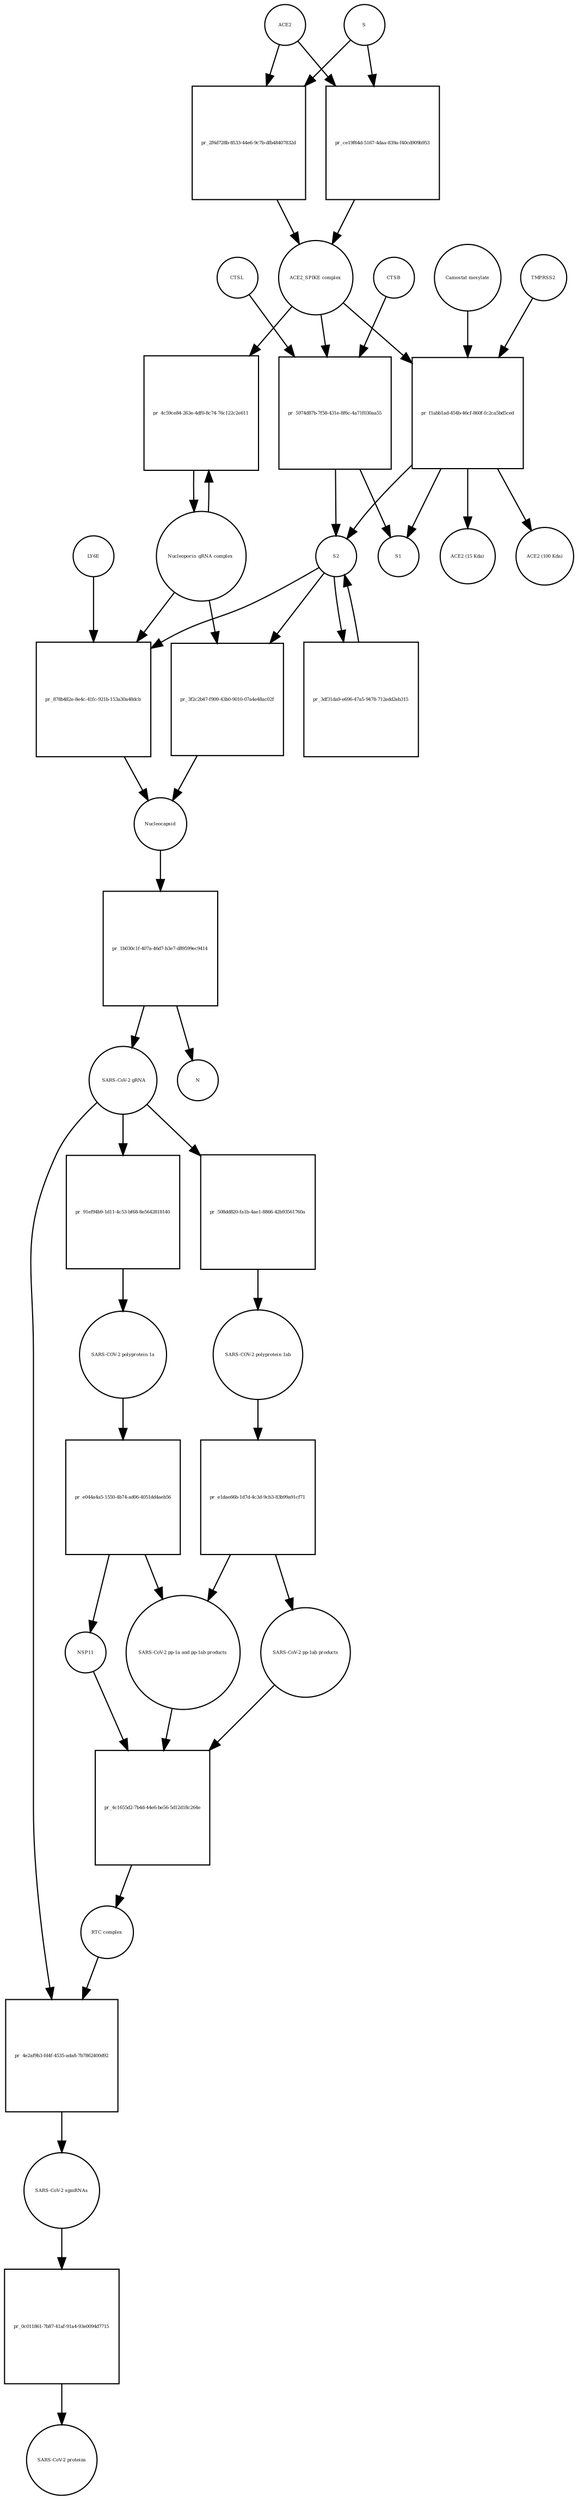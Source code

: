 strict digraph  {
ACE2 [annotation="", bipartite=0, cls=macromolecule, fontsize=4, label=ACE2, shape=circle];
"pr_2f6d728b-8533-44e6-9c7b-dfb48407832d" [annotation="", bipartite=1, cls=process, fontsize=4, label="pr_2f6d728b-8533-44e6-9c7b-dfb48407832d", shape=square];
"ACE2_SPIKE complex" [annotation="", bipartite=0, cls=complex, fontsize=4, label="ACE2_SPIKE complex", shape=circle];
S [annotation="", bipartite=0, cls="macromolecule multimer", fontsize=4, label=S, shape=circle];
"Nucleoporin_gRNA complex " [annotation="", bipartite=0, cls=complex, fontsize=4, label="Nucleoporin_gRNA complex ", shape=circle];
"pr_4c59ce84-263e-4df0-8c74-76c122c2e611" [annotation="", bipartite=1, cls=process, fontsize=4, label="pr_4c59ce84-263e-4df0-8c74-76c122c2e611", shape=square];
"pr_5974d87b-7f58-431e-8f6c-4a71f030aa55" [annotation="", bipartite=1, cls=process, fontsize=4, label="pr_5974d87b-7f58-431e-8f6c-4a71f030aa55", shape=square];
S2 [annotation="", bipartite=0, cls=macromolecule, fontsize=4, label=S2, shape=circle];
CTSB [annotation="", bipartite=0, cls=macromolecule, fontsize=4, label=CTSB, shape=circle];
CTSL [annotation="", bipartite=0, cls=macromolecule, fontsize=4, label=CTSL, shape=circle];
S1 [annotation="", bipartite=0, cls=macromolecule, fontsize=4, label=S1, shape=circle];
"pr_f1abb1ad-454b-46cf-860f-fc2ca5bd5ced" [annotation="", bipartite=1, cls=process, fontsize=4, label="pr_f1abb1ad-454b-46cf-860f-fc2ca5bd5ced", shape=square];
TMPRSS2 [annotation="", bipartite=0, cls=macromolecule, fontsize=4, label=TMPRSS2, shape=circle];
"Camostat mesylate" [annotation="urn_miriam_pubchem.compound_2536", bipartite=0, cls="simple chemical", fontsize=4, label="Camostat mesylate", shape=circle];
"ACE2 (15 Kda)" [annotation="", bipartite=0, cls=macromolecule, fontsize=4, label="ACE2 (15 Kda)", shape=circle];
"ACE2 (100 Kda)" [annotation="", bipartite=0, cls=macromolecule, fontsize=4, label="ACE2 (100 Kda)", shape=circle];
"pr_ce19f64d-5167-4daa-839a-f40cd909b953" [annotation="", bipartite=1, cls=process, fontsize=4, label="pr_ce19f64d-5167-4daa-839a-f40cd909b953", shape=square];
"pr_878b482e-8e4c-41fc-921b-153a30a48dcb" [annotation="", bipartite=1, cls=process, fontsize=4, label="pr_878b482e-8e4c-41fc-921b-153a30a48dcb", shape=square];
Nucleocapsid [annotation="", bipartite=0, cls=complex, fontsize=4, label=Nucleocapsid, shape=circle];
LY6E [annotation="", bipartite=0, cls=macromolecule, fontsize=4, label=LY6E, shape=circle];
"pr_3df31da9-e696-47a5-9478-712edd2eb315" [annotation="", bipartite=1, cls=process, fontsize=4, label="pr_3df31da9-e696-47a5-9478-712edd2eb315", shape=square];
"pr_3f2c2b47-f909-43b0-9010-07a4e48ac02f" [annotation="", bipartite=1, cls=process, fontsize=4, label="pr_3f2c2b47-f909-43b0-9010-07a4e48ac02f", shape=square];
" SARS-CoV-2 gRNA" [annotation="", bipartite=0, cls="nucleic acid feature", fontsize=4, label=" SARS-CoV-2 gRNA", shape=circle];
"pr_508dd820-fa1b-4ae1-8866-42b93561760a" [annotation="", bipartite=1, cls=process, fontsize=4, label="pr_508dd820-fa1b-4ae1-8866-42b93561760a", shape=square];
"SARS-COV-2 polyprotein 1ab" [annotation="", bipartite=0, cls=macromolecule, fontsize=4, label="SARS-COV-2 polyprotein 1ab", shape=circle];
"pr_1b030c1f-407a-46d7-b3e7-d89599ec9414" [annotation="", bipartite=1, cls=process, fontsize=4, label="pr_1b030c1f-407a-46d7-b3e7-d89599ec9414", shape=square];
N [annotation="", bipartite=0, cls=macromolecule, fontsize=4, label=N, shape=circle];
"pr_4e2af9b3-fd4f-4535-ada8-7b7862400d92" [annotation="", bipartite=1, cls=process, fontsize=4, label="pr_4e2af9b3-fd4f-4535-ada8-7b7862400d92", shape=square];
"SARS-CoV-2 sgmRNAs" [annotation="", bipartite=0, cls=complex, fontsize=4, label="SARS-CoV-2 sgmRNAs", shape=circle];
"RTC complex" [annotation="", bipartite=0, cls=complex, fontsize=4, label="RTC complex", shape=circle];
"pr_0c011861-7b87-41af-91a4-93e0094d7715" [annotation="", bipartite=1, cls=process, fontsize=4, label="pr_0c011861-7b87-41af-91a4-93e0094d7715", shape=square];
"SARS-CoV-2 proteins" [annotation="", bipartite=0, cls=complex, fontsize=4, label="SARS-CoV-2 proteins", shape=circle];
"pr_e1dae66b-1d7d-4c3d-9cb3-83b99a91cf71" [annotation="", bipartite=1, cls=process, fontsize=4, label="pr_e1dae66b-1d7d-4c3d-9cb3-83b99a91cf71", shape=square];
"SARS-CoV-2 pp-1ab products" [annotation="", bipartite=0, cls=complex, fontsize=4, label="SARS-CoV-2 pp-1ab products", shape=circle];
"SARS-CoV-2 pp-1a and pp-1ab products" [annotation="", bipartite=0, cls=complex, fontsize=4, label="SARS-CoV-2 pp-1a and pp-1ab products", shape=circle];
"pr_4c1655d2-7b4d-44e6-be56-5d12d18c264e" [annotation="", bipartite=1, cls=process, fontsize=4, label="pr_4c1655d2-7b4d-44e6-be56-5d12d18c264e", shape=square];
NSP11 [annotation="", bipartite=0, cls=macromolecule, fontsize=4, label=NSP11, shape=circle];
"SARS-COV-2 polyprotein 1a" [annotation="", bipartite=0, cls=macromolecule, fontsize=4, label="SARS-COV-2 polyprotein 1a", shape=circle];
"pr_e044a4a5-1550-4b74-ad06-4051dd4aeb56" [annotation="", bipartite=1, cls=process, fontsize=4, label="pr_e044a4a5-1550-4b74-ad06-4051dd4aeb56", shape=square];
"pr_91ef94b9-1d11-4c53-bf68-8e5642818140" [annotation="", bipartite=1, cls=process, fontsize=4, label="pr_91ef94b9-1d11-4c53-bf68-8e5642818140", shape=square];
ACE2 -> "pr_2f6d728b-8533-44e6-9c7b-dfb48407832d"  [annotation="", interaction_type=consumption];
ACE2 -> "pr_ce19f64d-5167-4daa-839a-f40cd909b953"  [annotation="", interaction_type=consumption];
"pr_2f6d728b-8533-44e6-9c7b-dfb48407832d" -> "ACE2_SPIKE complex"  [annotation="", interaction_type=production];
"ACE2_SPIKE complex" -> "pr_4c59ce84-263e-4df0-8c74-76c122c2e611"  [annotation="urn_miriam_pubmed_32142651|urn_miriam_pubmed_32094589", interaction_type=stimulation];
"ACE2_SPIKE complex" -> "pr_5974d87b-7f58-431e-8f6c-4a71f030aa55"  [annotation="", interaction_type=consumption];
"ACE2_SPIKE complex" -> "pr_f1abb1ad-454b-46cf-860f-fc2ca5bd5ced"  [annotation="", interaction_type=consumption];
S -> "pr_2f6d728b-8533-44e6-9c7b-dfb48407832d"  [annotation="", interaction_type=consumption];
S -> "pr_ce19f64d-5167-4daa-839a-f40cd909b953"  [annotation="", interaction_type=consumption];
"Nucleoporin_gRNA complex " -> "pr_4c59ce84-263e-4df0-8c74-76c122c2e611"  [annotation="", interaction_type=consumption];
"Nucleoporin_gRNA complex " -> "pr_878b482e-8e4c-41fc-921b-153a30a48dcb"  [annotation="", interaction_type=consumption];
"Nucleoporin_gRNA complex " -> "pr_3f2c2b47-f909-43b0-9010-07a4e48ac02f"  [annotation="", interaction_type=consumption];
"pr_4c59ce84-263e-4df0-8c74-76c122c2e611" -> "Nucleoporin_gRNA complex "  [annotation="", interaction_type=production];
"pr_5974d87b-7f58-431e-8f6c-4a71f030aa55" -> S2  [annotation="", interaction_type=production];
"pr_5974d87b-7f58-431e-8f6c-4a71f030aa55" -> S1  [annotation="", interaction_type=production];
S2 -> "pr_878b482e-8e4c-41fc-921b-153a30a48dcb"  [annotation="urn_miriam_doi_10.1101%2F2020.03.05.979260|urn_miriam_doi_10.1101%2F2020.04.02.021469", interaction_type=stimulation];
S2 -> "pr_3df31da9-e696-47a5-9478-712edd2eb315"  [annotation="", interaction_type=consumption];
S2 -> "pr_3f2c2b47-f909-43b0-9010-07a4e48ac02f"  [annotation="", interaction_type=stimulation];
CTSB -> "pr_5974d87b-7f58-431e-8f6c-4a71f030aa55"  [annotation=urn_miriam_pubmed_32142651, interaction_type=catalysis];
CTSL -> "pr_5974d87b-7f58-431e-8f6c-4a71f030aa55"  [annotation=urn_miriam_pubmed_32142651, interaction_type=catalysis];
"pr_f1abb1ad-454b-46cf-860f-fc2ca5bd5ced" -> S2  [annotation="", interaction_type=production];
"pr_f1abb1ad-454b-46cf-860f-fc2ca5bd5ced" -> S1  [annotation="", interaction_type=production];
"pr_f1abb1ad-454b-46cf-860f-fc2ca5bd5ced" -> "ACE2 (15 Kda)"  [annotation="", interaction_type=production];
"pr_f1abb1ad-454b-46cf-860f-fc2ca5bd5ced" -> "ACE2 (100 Kda)"  [annotation="", interaction_type=production];
TMPRSS2 -> "pr_f1abb1ad-454b-46cf-860f-fc2ca5bd5ced"  [annotation="urn_miriam_pubmed_32142651|urn_miriam_pubmed_32094589|urn_miriam_pubmed_24227843", interaction_type=catalysis];
"Camostat mesylate" -> "pr_f1abb1ad-454b-46cf-860f-fc2ca5bd5ced"  [annotation="urn_miriam_pubmed_32142651|urn_miriam_pubmed_32094589|urn_miriam_pubmed_24227843", interaction_type=inhibition];
"pr_ce19f64d-5167-4daa-839a-f40cd909b953" -> "ACE2_SPIKE complex"  [annotation="", interaction_type=production];
"pr_878b482e-8e4c-41fc-921b-153a30a48dcb" -> Nucleocapsid  [annotation="", interaction_type=production];
Nucleocapsid -> "pr_1b030c1f-407a-46d7-b3e7-d89599ec9414"  [annotation="", interaction_type=consumption];
LY6E -> "pr_878b482e-8e4c-41fc-921b-153a30a48dcb"  [annotation="urn_miriam_doi_10.1101%2F2020.03.05.979260|urn_miriam_doi_10.1101%2F2020.04.02.021469", interaction_type=inhibition];
"pr_3df31da9-e696-47a5-9478-712edd2eb315" -> S2  [annotation="", interaction_type=production];
"pr_3f2c2b47-f909-43b0-9010-07a4e48ac02f" -> Nucleocapsid  [annotation="", interaction_type=production];
" SARS-CoV-2 gRNA" -> "pr_508dd820-fa1b-4ae1-8866-42b93561760a"  [annotation="", interaction_type=consumption];
" SARS-CoV-2 gRNA" -> "pr_4e2af9b3-fd4f-4535-ada8-7b7862400d92"  [annotation="", interaction_type=consumption];
" SARS-CoV-2 gRNA" -> "pr_91ef94b9-1d11-4c53-bf68-8e5642818140"  [annotation="", interaction_type=consumption];
"pr_508dd820-fa1b-4ae1-8866-42b93561760a" -> "SARS-COV-2 polyprotein 1ab"  [annotation="", interaction_type=production];
"SARS-COV-2 polyprotein 1ab" -> "pr_e1dae66b-1d7d-4c3d-9cb3-83b99a91cf71"  [annotation=urn_miriam_pubmed_31226023, interaction_type=catalysis];
"pr_1b030c1f-407a-46d7-b3e7-d89599ec9414" -> " SARS-CoV-2 gRNA"  [annotation="", interaction_type=production];
"pr_1b030c1f-407a-46d7-b3e7-d89599ec9414" -> N  [annotation="", interaction_type=production];
"pr_4e2af9b3-fd4f-4535-ada8-7b7862400d92" -> "SARS-CoV-2 sgmRNAs"  [annotation="", interaction_type=production];
"SARS-CoV-2 sgmRNAs" -> "pr_0c011861-7b87-41af-91a4-93e0094d7715"  [annotation="", interaction_type=consumption];
"RTC complex" -> "pr_4e2af9b3-fd4f-4535-ada8-7b7862400d92"  [annotation=urn_miriam_pubmed_31226023, interaction_type="necessary stimulation"];
"pr_0c011861-7b87-41af-91a4-93e0094d7715" -> "SARS-CoV-2 proteins"  [annotation="", interaction_type=production];
"pr_e1dae66b-1d7d-4c3d-9cb3-83b99a91cf71" -> "SARS-CoV-2 pp-1ab products"  [annotation="", interaction_type=production];
"pr_e1dae66b-1d7d-4c3d-9cb3-83b99a91cf71" -> "SARS-CoV-2 pp-1a and pp-1ab products"  [annotation="", interaction_type=production];
"SARS-CoV-2 pp-1ab products" -> "pr_4c1655d2-7b4d-44e6-be56-5d12d18c264e"  [annotation="", interaction_type=consumption];
"SARS-CoV-2 pp-1a and pp-1ab products" -> "pr_4c1655d2-7b4d-44e6-be56-5d12d18c264e"  [annotation="", interaction_type=consumption];
"pr_4c1655d2-7b4d-44e6-be56-5d12d18c264e" -> "RTC complex"  [annotation="", interaction_type=production];
NSP11 -> "pr_4c1655d2-7b4d-44e6-be56-5d12d18c264e"  [annotation="", interaction_type=consumption];
"SARS-COV-2 polyprotein 1a" -> "pr_e044a4a5-1550-4b74-ad06-4051dd4aeb56"  [annotation=urn_miriam_pubmed_31226023, interaction_type=catalysis];
"pr_e044a4a5-1550-4b74-ad06-4051dd4aeb56" -> NSP11  [annotation="", interaction_type=production];
"pr_e044a4a5-1550-4b74-ad06-4051dd4aeb56" -> "SARS-CoV-2 pp-1a and pp-1ab products"  [annotation="", interaction_type=production];
"pr_91ef94b9-1d11-4c53-bf68-8e5642818140" -> "SARS-COV-2 polyprotein 1a"  [annotation="", interaction_type=production];
}
